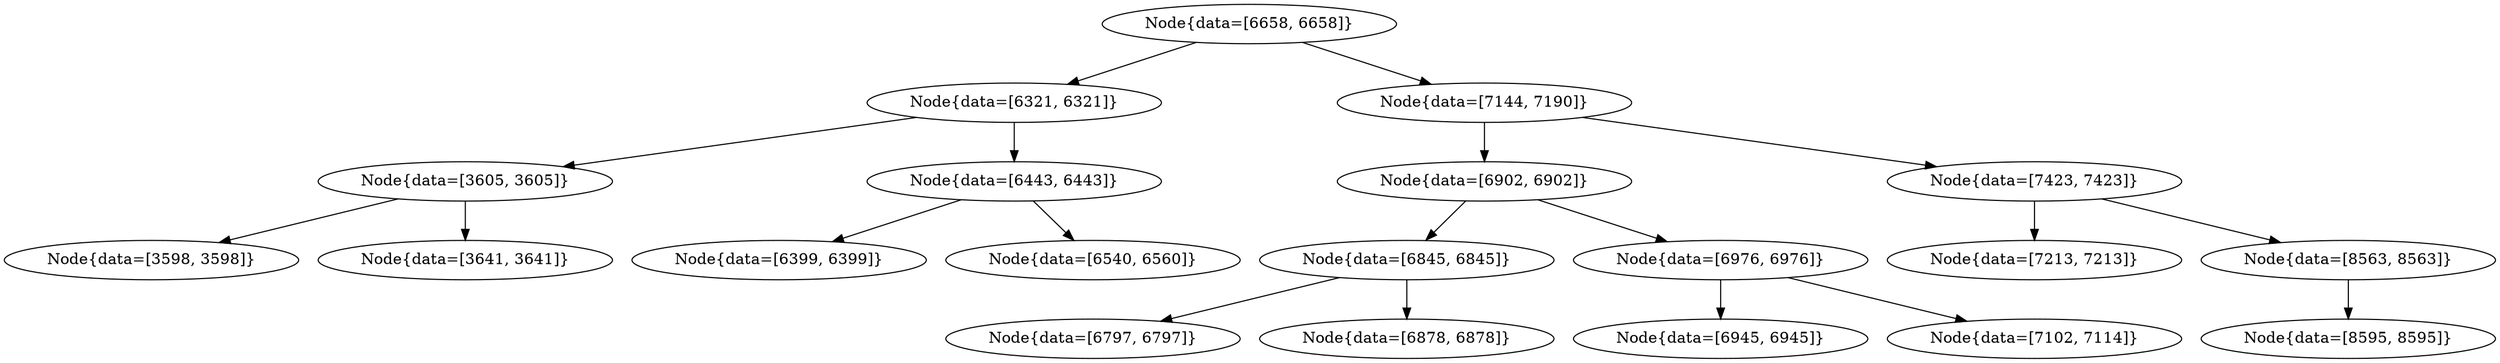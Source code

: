 digraph G{
138627468 [label="Node{data=[6658, 6658]}"]
138627468 -> 720928122
720928122 [label="Node{data=[6321, 6321]}"]
720928122 -> 315248805
315248805 [label="Node{data=[3605, 3605]}"]
315248805 -> 1292747012
1292747012 [label="Node{data=[3598, 3598]}"]
315248805 -> 1594945024
1594945024 [label="Node{data=[3641, 3641]}"]
720928122 -> 912939829
912939829 [label="Node{data=[6443, 6443]}"]
912939829 -> 1986357797
1986357797 [label="Node{data=[6399, 6399]}"]
912939829 -> 1430487052
1430487052 [label="Node{data=[6540, 6560]}"]
138627468 -> 234554442
234554442 [label="Node{data=[7144, 7190]}"]
234554442 -> 1764513075
1764513075 [label="Node{data=[6902, 6902]}"]
1764513075 -> 876953201
876953201 [label="Node{data=[6845, 6845]}"]
876953201 -> 2102364949
2102364949 [label="Node{data=[6797, 6797]}"]
876953201 -> 683874722
683874722 [label="Node{data=[6878, 6878]}"]
1764513075 -> 600654916
600654916 [label="Node{data=[6976, 6976]}"]
600654916 -> 1055277306
1055277306 [label="Node{data=[6945, 6945]}"]
600654916 -> 1064330000
1064330000 [label="Node{data=[7102, 7114]}"]
234554442 -> 265184085
265184085 [label="Node{data=[7423, 7423]}"]
265184085 -> 1181284748
1181284748 [label="Node{data=[7213, 7213]}"]
265184085 -> 1241878571
1241878571 [label="Node{data=[8563, 8563]}"]
1241878571 -> 1993413272
1993413272 [label="Node{data=[8595, 8595]}"]
}